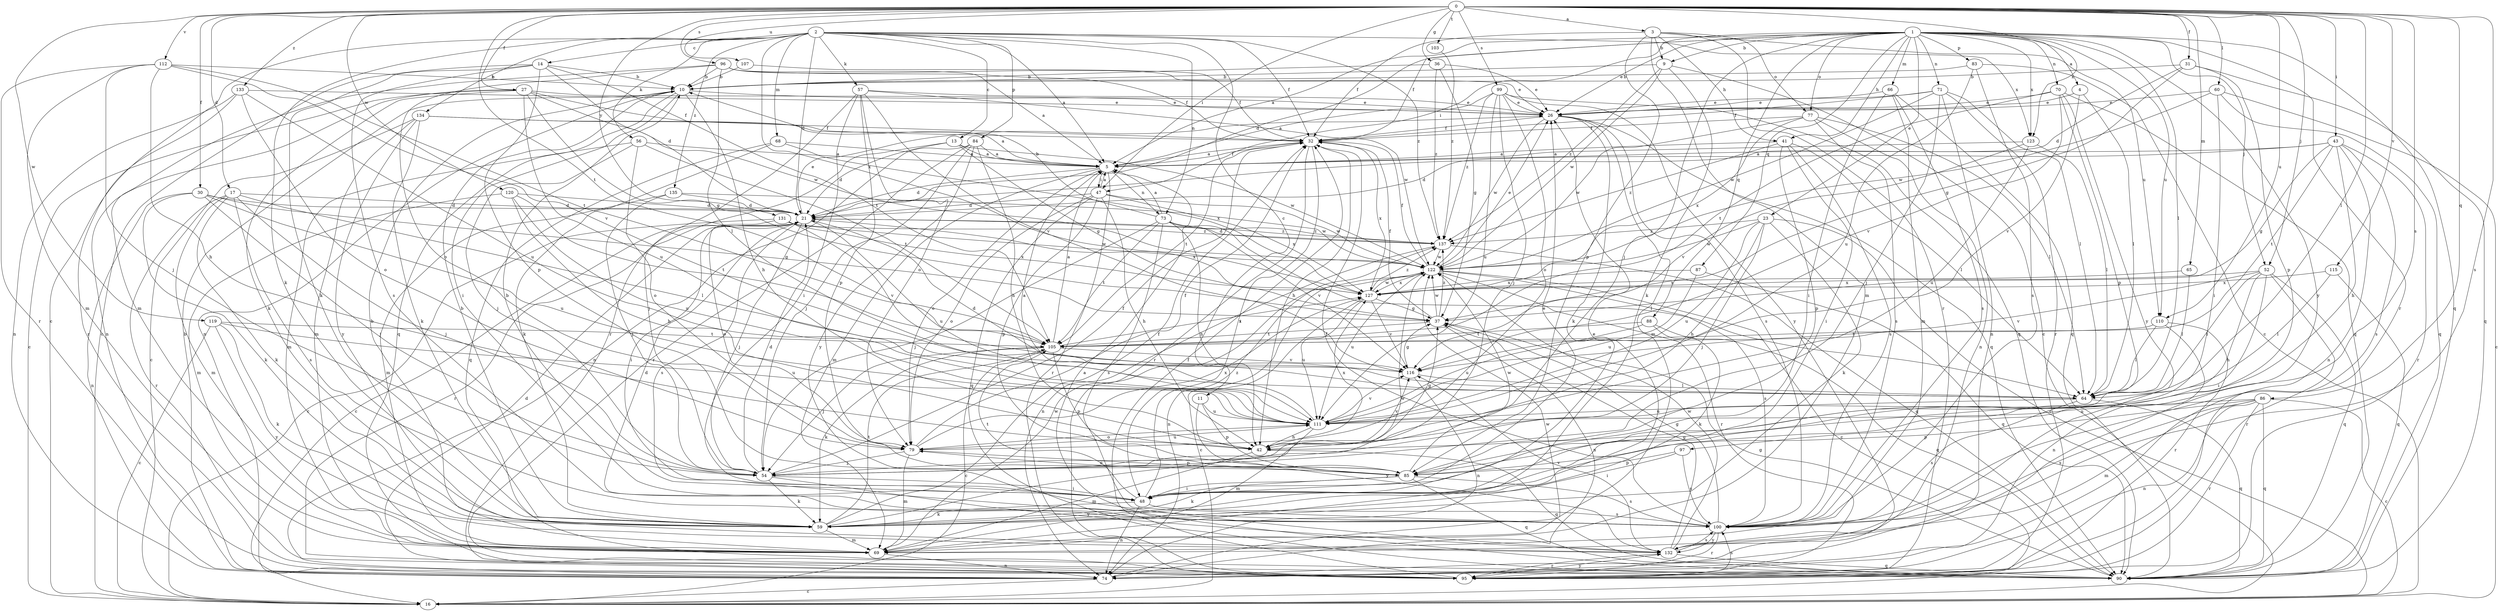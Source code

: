 strict digraph  {
0;
1;
2;
3;
4;
5;
9;
10;
11;
13;
14;
16;
17;
21;
23;
26;
27;
30;
31;
32;
36;
37;
41;
42;
43;
47;
48;
52;
54;
56;
57;
59;
60;
64;
65;
66;
68;
69;
70;
71;
73;
74;
77;
79;
83;
84;
85;
86;
87;
88;
90;
95;
96;
97;
99;
100;
103;
105;
107;
110;
111;
112;
115;
116;
119;
120;
122;
123;
127;
131;
132;
133;
134;
135;
137;
0 -> 3  [label=a];
0 -> 17  [label=d];
0 -> 27  [label=f];
0 -> 30  [label=f];
0 -> 31  [label=f];
0 -> 36  [label=g];
0 -> 43  [label=i];
0 -> 47  [label=i];
0 -> 52  [label=j];
0 -> 60  [label=l];
0 -> 64  [label=l];
0 -> 65  [label=m];
0 -> 86  [label=q];
0 -> 96  [label=s];
0 -> 97  [label=s];
0 -> 99  [label=s];
0 -> 100  [label=s];
0 -> 103  [label=t];
0 -> 105  [label=t];
0 -> 107  [label=u];
0 -> 110  [label=u];
0 -> 112  [label=v];
0 -> 115  [label=v];
0 -> 119  [label=w];
0 -> 120  [label=w];
0 -> 123  [label=x];
0 -> 131  [label=y];
0 -> 133  [label=z];
1 -> 4  [label=a];
1 -> 5  [label=a];
1 -> 9  [label=b];
1 -> 21  [label=d];
1 -> 23  [label=e];
1 -> 26  [label=e];
1 -> 32  [label=f];
1 -> 41  [label=h];
1 -> 47  [label=i];
1 -> 52  [label=j];
1 -> 54  [label=j];
1 -> 64  [label=l];
1 -> 66  [label=m];
1 -> 70  [label=n];
1 -> 71  [label=n];
1 -> 77  [label=o];
1 -> 83  [label=p];
1 -> 87  [label=q];
1 -> 88  [label=q];
1 -> 90  [label=q];
1 -> 95  [label=r];
1 -> 110  [label=u];
1 -> 123  [label=x];
1 -> 132  [label=y];
2 -> 5  [label=a];
2 -> 11  [label=c];
2 -> 13  [label=c];
2 -> 14  [label=c];
2 -> 16  [label=c];
2 -> 21  [label=d];
2 -> 32  [label=f];
2 -> 56  [label=k];
2 -> 57  [label=k];
2 -> 59  [label=k];
2 -> 68  [label=m];
2 -> 73  [label=n];
2 -> 84  [label=p];
2 -> 123  [label=x];
2 -> 127  [label=x];
2 -> 134  [label=z];
2 -> 135  [label=z];
2 -> 137  [label=z];
3 -> 9  [label=b];
3 -> 32  [label=f];
3 -> 41  [label=h];
3 -> 69  [label=m];
3 -> 77  [label=o];
3 -> 85  [label=p];
3 -> 95  [label=r];
3 -> 110  [label=u];
4 -> 26  [label=e];
4 -> 64  [label=l];
4 -> 116  [label=v];
5 -> 21  [label=d];
5 -> 32  [label=f];
5 -> 47  [label=i];
5 -> 69  [label=m];
5 -> 73  [label=n];
5 -> 79  [label=o];
5 -> 95  [label=r];
9 -> 10  [label=b];
9 -> 16  [label=c];
9 -> 59  [label=k];
9 -> 122  [label=w];
9 -> 137  [label=z];
10 -> 26  [label=e];
10 -> 42  [label=h];
10 -> 48  [label=i];
10 -> 74  [label=n];
10 -> 90  [label=q];
11 -> 85  [label=p];
11 -> 111  [label=u];
11 -> 132  [label=y];
13 -> 5  [label=a];
13 -> 21  [label=d];
13 -> 37  [label=g];
13 -> 54  [label=j];
13 -> 122  [label=w];
14 -> 10  [label=b];
14 -> 16  [label=c];
14 -> 21  [label=d];
14 -> 59  [label=k];
14 -> 85  [label=p];
14 -> 100  [label=s];
14 -> 105  [label=t];
17 -> 21  [label=d];
17 -> 54  [label=j];
17 -> 59  [label=k];
17 -> 64  [label=l];
17 -> 69  [label=m];
17 -> 95  [label=r];
17 -> 100  [label=s];
21 -> 16  [label=c];
21 -> 26  [label=e];
21 -> 48  [label=i];
21 -> 54  [label=j];
21 -> 95  [label=r];
21 -> 100  [label=s];
21 -> 111  [label=u];
21 -> 127  [label=x];
21 -> 137  [label=z];
23 -> 16  [label=c];
23 -> 42  [label=h];
23 -> 54  [label=j];
23 -> 59  [label=k];
23 -> 111  [label=u];
23 -> 122  [label=w];
23 -> 137  [label=z];
26 -> 32  [label=f];
26 -> 59  [label=k];
26 -> 69  [label=m];
26 -> 90  [label=q];
26 -> 100  [label=s];
26 -> 122  [label=w];
27 -> 16  [label=c];
27 -> 26  [label=e];
27 -> 32  [label=f];
27 -> 37  [label=g];
27 -> 59  [label=k];
27 -> 74  [label=n];
27 -> 111  [label=u];
27 -> 122  [label=w];
30 -> 21  [label=d];
30 -> 37  [label=g];
30 -> 54  [label=j];
30 -> 59  [label=k];
30 -> 74  [label=n];
30 -> 111  [label=u];
31 -> 10  [label=b];
31 -> 21  [label=d];
31 -> 37  [label=g];
31 -> 85  [label=p];
31 -> 90  [label=q];
32 -> 5  [label=a];
32 -> 42  [label=h];
32 -> 48  [label=i];
32 -> 95  [label=r];
32 -> 105  [label=t];
32 -> 127  [label=x];
36 -> 10  [label=b];
36 -> 26  [label=e];
36 -> 37  [label=g];
36 -> 137  [label=z];
37 -> 32  [label=f];
37 -> 74  [label=n];
37 -> 105  [label=t];
37 -> 122  [label=w];
37 -> 137  [label=z];
41 -> 5  [label=a];
41 -> 48  [label=i];
41 -> 64  [label=l];
41 -> 85  [label=p];
41 -> 100  [label=s];
41 -> 137  [label=z];
42 -> 37  [label=g];
42 -> 69  [label=m];
42 -> 90  [label=q];
42 -> 116  [label=v];
42 -> 127  [label=x];
43 -> 5  [label=a];
43 -> 21  [label=d];
43 -> 37  [label=g];
43 -> 42  [label=h];
43 -> 74  [label=n];
43 -> 95  [label=r];
43 -> 100  [label=s];
43 -> 105  [label=t];
47 -> 5  [label=a];
47 -> 21  [label=d];
47 -> 42  [label=h];
47 -> 79  [label=o];
47 -> 85  [label=p];
47 -> 90  [label=q];
47 -> 122  [label=w];
47 -> 127  [label=x];
48 -> 10  [label=b];
48 -> 26  [label=e];
48 -> 59  [label=k];
48 -> 74  [label=n];
48 -> 100  [label=s];
48 -> 105  [label=t];
48 -> 137  [label=z];
52 -> 42  [label=h];
52 -> 48  [label=i];
52 -> 64  [label=l];
52 -> 90  [label=q];
52 -> 95  [label=r];
52 -> 116  [label=v];
52 -> 127  [label=x];
54 -> 21  [label=d];
54 -> 32  [label=f];
54 -> 48  [label=i];
54 -> 59  [label=k];
54 -> 132  [label=y];
56 -> 5  [label=a];
56 -> 54  [label=j];
56 -> 69  [label=m];
56 -> 79  [label=o];
56 -> 105  [label=t];
57 -> 26  [label=e];
57 -> 48  [label=i];
57 -> 79  [label=o];
57 -> 85  [label=p];
57 -> 95  [label=r];
57 -> 116  [label=v];
57 -> 122  [label=w];
59 -> 10  [label=b];
59 -> 32  [label=f];
59 -> 69  [label=m];
59 -> 105  [label=t];
59 -> 122  [label=w];
60 -> 16  [label=c];
60 -> 26  [label=e];
60 -> 48  [label=i];
60 -> 90  [label=q];
60 -> 122  [label=w];
64 -> 21  [label=d];
64 -> 90  [label=q];
64 -> 100  [label=s];
64 -> 111  [label=u];
65 -> 64  [label=l];
65 -> 127  [label=x];
66 -> 26  [label=e];
66 -> 48  [label=i];
66 -> 69  [label=m];
66 -> 90  [label=q];
66 -> 100  [label=s];
68 -> 5  [label=a];
68 -> 59  [label=k];
68 -> 90  [label=q];
68 -> 127  [label=x];
69 -> 10  [label=b];
69 -> 26  [label=e];
69 -> 74  [label=n];
69 -> 122  [label=w];
70 -> 26  [label=e];
70 -> 85  [label=p];
70 -> 90  [label=q];
70 -> 105  [label=t];
70 -> 116  [label=v];
70 -> 132  [label=y];
71 -> 26  [label=e];
71 -> 32  [label=f];
71 -> 54  [label=j];
71 -> 64  [label=l];
71 -> 74  [label=n];
71 -> 95  [label=r];
71 -> 122  [label=w];
73 -> 5  [label=a];
73 -> 10  [label=b];
73 -> 42  [label=h];
73 -> 54  [label=j];
73 -> 64  [label=l];
73 -> 100  [label=s];
73 -> 105  [label=t];
73 -> 116  [label=v];
73 -> 137  [label=z];
74 -> 10  [label=b];
74 -> 16  [label=c];
74 -> 122  [label=w];
77 -> 32  [label=f];
77 -> 64  [label=l];
77 -> 74  [label=n];
77 -> 100  [label=s];
77 -> 122  [label=w];
77 -> 127  [label=x];
79 -> 32  [label=f];
79 -> 54  [label=j];
79 -> 69  [label=m];
79 -> 85  [label=p];
79 -> 111  [label=u];
79 -> 127  [label=x];
83 -> 10  [label=b];
83 -> 16  [label=c];
83 -> 100  [label=s];
83 -> 111  [label=u];
84 -> 5  [label=a];
84 -> 42  [label=h];
84 -> 54  [label=j];
84 -> 74  [label=n];
84 -> 95  [label=r];
84 -> 132  [label=y];
85 -> 48  [label=i];
85 -> 59  [label=k];
85 -> 79  [label=o];
85 -> 90  [label=q];
85 -> 100  [label=s];
85 -> 122  [label=w];
86 -> 16  [label=c];
86 -> 69  [label=m];
86 -> 74  [label=n];
86 -> 85  [label=p];
86 -> 90  [label=q];
86 -> 95  [label=r];
86 -> 100  [label=s];
86 -> 111  [label=u];
87 -> 90  [label=q];
87 -> 111  [label=u];
87 -> 127  [label=x];
88 -> 59  [label=k];
88 -> 90  [label=q];
88 -> 105  [label=t];
88 -> 111  [label=u];
90 -> 5  [label=a];
90 -> 37  [label=g];
95 -> 21  [label=d];
95 -> 32  [label=f];
95 -> 100  [label=s];
95 -> 132  [label=y];
96 -> 5  [label=a];
96 -> 10  [label=b];
96 -> 26  [label=e];
96 -> 32  [label=f];
96 -> 64  [label=l];
96 -> 69  [label=m];
96 -> 79  [label=o];
97 -> 48  [label=i];
97 -> 85  [label=p];
97 -> 100  [label=s];
99 -> 5  [label=a];
99 -> 26  [label=e];
99 -> 54  [label=j];
99 -> 79  [label=o];
99 -> 90  [label=q];
99 -> 111  [label=u];
99 -> 132  [label=y];
99 -> 137  [label=z];
100 -> 21  [label=d];
100 -> 32  [label=f];
100 -> 37  [label=g];
100 -> 95  [label=r];
100 -> 132  [label=y];
103 -> 137  [label=z];
105 -> 5  [label=a];
105 -> 16  [label=c];
105 -> 54  [label=j];
105 -> 59  [label=k];
105 -> 85  [label=p];
105 -> 116  [label=v];
105 -> 127  [label=x];
107 -> 10  [label=b];
107 -> 32  [label=f];
110 -> 64  [label=l];
110 -> 74  [label=n];
110 -> 95  [label=r];
110 -> 105  [label=t];
111 -> 5  [label=a];
111 -> 42  [label=h];
111 -> 69  [label=m];
111 -> 79  [label=o];
111 -> 116  [label=v];
112 -> 10  [label=b];
112 -> 42  [label=h];
112 -> 54  [label=j];
112 -> 69  [label=m];
112 -> 95  [label=r];
112 -> 105  [label=t];
112 -> 116  [label=v];
115 -> 64  [label=l];
115 -> 90  [label=q];
115 -> 127  [label=x];
116 -> 37  [label=g];
116 -> 64  [label=l];
116 -> 74  [label=n];
119 -> 16  [label=c];
119 -> 59  [label=k];
119 -> 105  [label=t];
119 -> 111  [label=u];
119 -> 132  [label=y];
120 -> 21  [label=d];
120 -> 42  [label=h];
120 -> 69  [label=m];
120 -> 105  [label=t];
120 -> 111  [label=u];
122 -> 16  [label=c];
122 -> 26  [label=e];
122 -> 32  [label=f];
122 -> 74  [label=n];
122 -> 95  [label=r];
122 -> 100  [label=s];
122 -> 111  [label=u];
122 -> 127  [label=x];
123 -> 5  [label=a];
123 -> 64  [label=l];
123 -> 111  [label=u];
123 -> 116  [label=v];
127 -> 16  [label=c];
127 -> 37  [label=g];
127 -> 111  [label=u];
127 -> 116  [label=v];
127 -> 122  [label=w];
127 -> 137  [label=z];
131 -> 16  [label=c];
131 -> 79  [label=o];
131 -> 116  [label=v];
131 -> 122  [label=w];
131 -> 127  [label=x];
131 -> 137  [label=z];
132 -> 37  [label=g];
132 -> 90  [label=q];
132 -> 95  [label=r];
132 -> 100  [label=s];
132 -> 116  [label=v];
132 -> 122  [label=w];
133 -> 26  [label=e];
133 -> 74  [label=n];
133 -> 79  [label=o];
133 -> 95  [label=r];
133 -> 111  [label=u];
134 -> 5  [label=a];
134 -> 16  [label=c];
134 -> 32  [label=f];
134 -> 59  [label=k];
134 -> 69  [label=m];
134 -> 132  [label=y];
135 -> 21  [label=d];
135 -> 54  [label=j];
135 -> 69  [label=m];
135 -> 122  [label=w];
137 -> 21  [label=d];
137 -> 74  [label=n];
137 -> 90  [label=q];
137 -> 122  [label=w];
}
